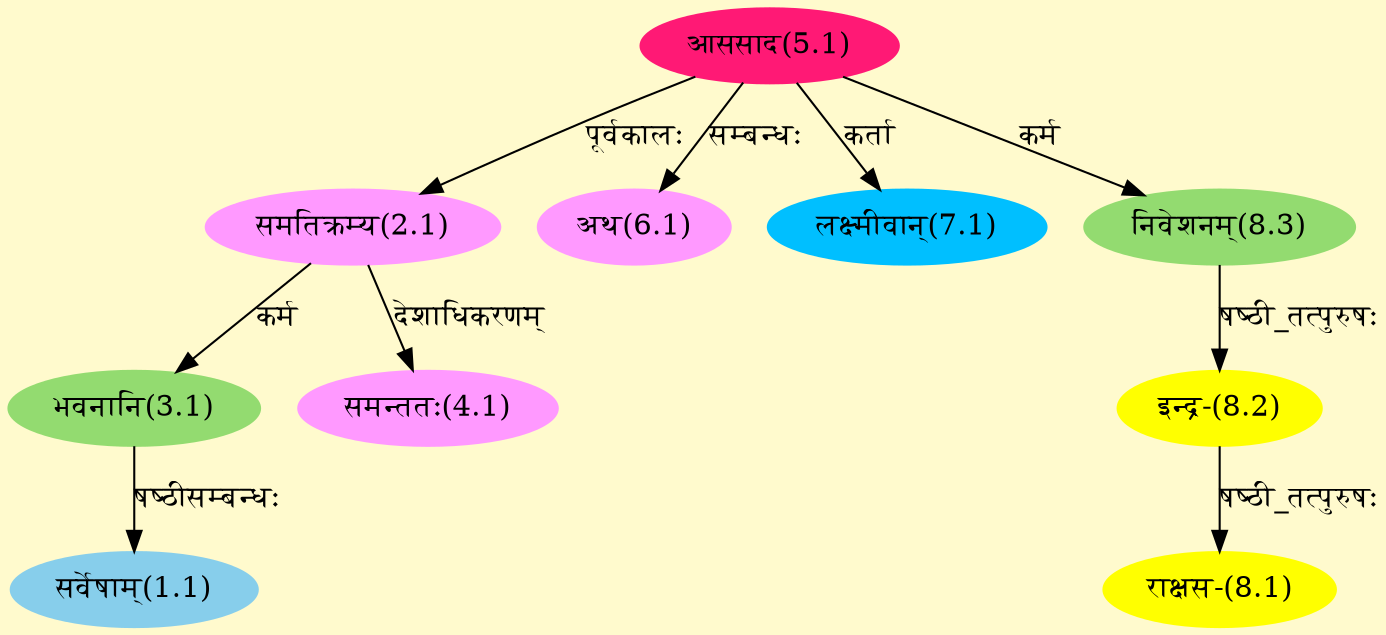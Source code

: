 digraph G{
rankdir=BT;
 compound=true;
 bgcolor="lemonchiffon1";
Node1_1 [style=filled, color="#87CEEB" label = "सर्वेषाम्(1.1)"]
Node3_1 [style=filled, color="#93DB70" label = "भवनानि(3.1)"]
Node2_1 [style=filled, color="#FF99FF" label = "समतिक्रम्य(2.1)"]
Node5_1 [style=filled, color="#FF1975" label = "आससाद(5.1)"]
Node4_1 [style=filled, color="#FF99FF" label = "समन्ततः(4.1)"]
Node [style=filled, color="" label = "()"]
Node6_1 [style=filled, color="#FF99FF" label = "अथ(6.1)"]
Node7_1 [style=filled, color="#00BFFF" label = "लक्ष्मीवान्(7.1)"]
Node8_1 [style=filled, color="#FFFF00" label = "राक्षस-(8.1)"]
Node8_2 [style=filled, color="#FFFF00" label = "इन्द्र-(8.2)"]
Node8_3 [style=filled, color="#93DB70" label = "निवेशनम्(8.3)"]
/* Start of Relations section */

Node1_1 -> Node3_1 [  label="षष्ठीसम्बन्धः"  dir="back" ]
Node2_1 -> Node5_1 [  label="पूर्वकालः"  dir="back" ]
Node3_1 -> Node2_1 [  label="कर्म"  dir="back" ]
Node4_1 -> Node2_1 [  label="देशाधिकरणम्"  dir="back" ]
Node6_1 -> Node5_1 [  label="सम्बन्धः"  dir="back" ]
Node7_1 -> Node5_1 [  label="कर्ता"  dir="back" ]
Node8_1 -> Node8_2 [  label="षष्ठी_तत्पुरुषः"  dir="back" ]
Node8_2 -> Node8_3 [  label="षष्ठी_तत्पुरुषः"  dir="back" ]
Node8_3 -> Node5_1 [  label="कर्म"  dir="back" ]
}
